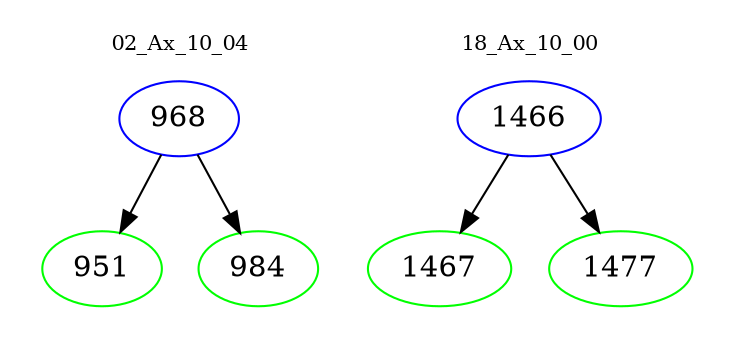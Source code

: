 digraph{
subgraph cluster_0 {
color = white
label = "02_Ax_10_04";
fontsize=10;
T0_968 [label="968", color="blue"]
T0_968 -> T0_951 [color="black"]
T0_951 [label="951", color="green"]
T0_968 -> T0_984 [color="black"]
T0_984 [label="984", color="green"]
}
subgraph cluster_1 {
color = white
label = "18_Ax_10_00";
fontsize=10;
T1_1466 [label="1466", color="blue"]
T1_1466 -> T1_1467 [color="black"]
T1_1467 [label="1467", color="green"]
T1_1466 -> T1_1477 [color="black"]
T1_1477 [label="1477", color="green"]
}
}
